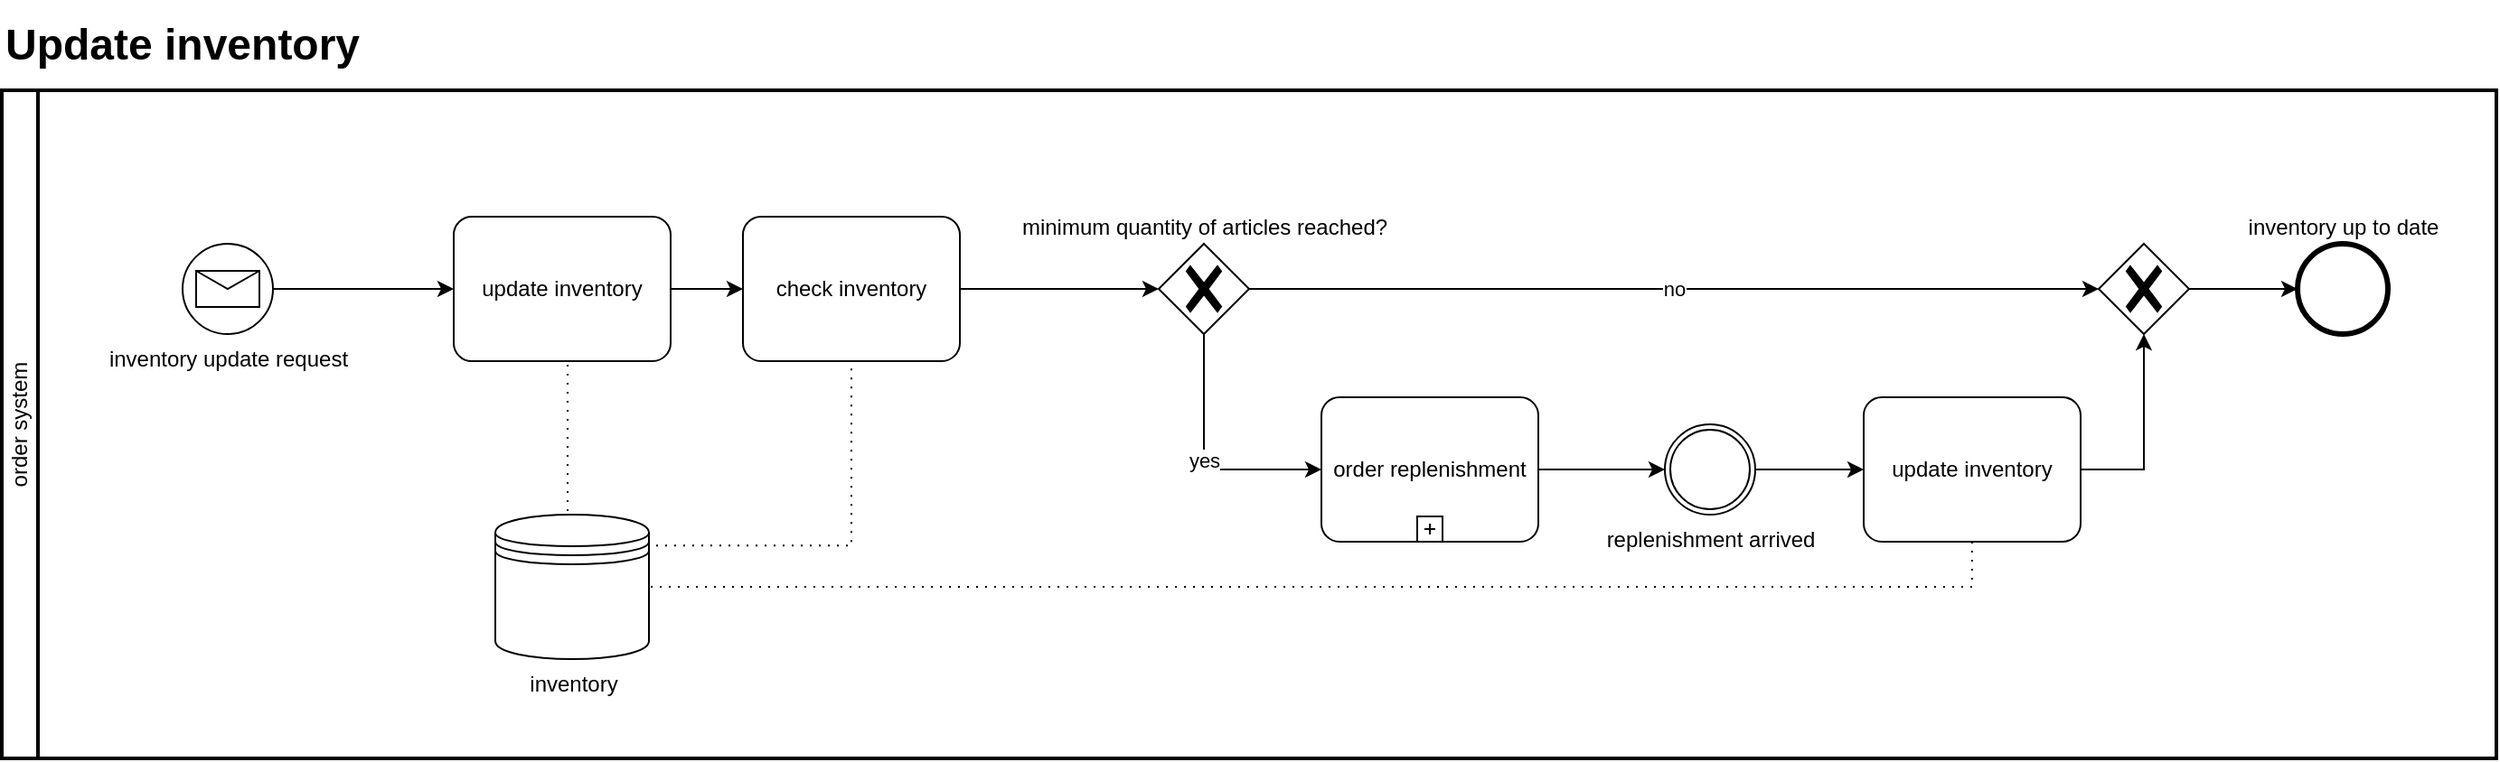 <mxfile version="23.1.5" type="device">
  <diagram name="Page-1" id="J4cpTlg6xXW0RjKDhTpE">
    <mxGraphModel dx="1313" dy="776" grid="1" gridSize="10" guides="1" tooltips="1" connect="1" arrows="1" fold="1" page="1" pageScale="1" pageWidth="827" pageHeight="1169" math="0" shadow="0">
      <root>
        <mxCell id="0" />
        <mxCell id="1" parent="0" />
        <mxCell id="53pIxfF-ds22HI0t3MvC-50" value="order system" style="swimlane;html=1;startSize=20;fontStyle=0;collapsible=0;horizontal=0;swimlaneLine=1;swimlaneFillColor=#ffffff;strokeWidth=2;whiteSpace=wrap;" parent="1" vertex="1">
          <mxGeometry x="40" y="90" width="1380" height="370" as="geometry" />
        </mxCell>
        <mxCell id="53pIxfF-ds22HI0t3MvC-51" value="order replenishment" style="points=[[0.25,0,0],[0.5,0,0],[0.75,0,0],[1,0.25,0],[1,0.5,0],[1,0.75,0],[0.75,1,0],[0.5,1,0],[0.25,1,0],[0,0.75,0],[0,0.5,0],[0,0.25,0]];shape=mxgraph.bpmn.task;whiteSpace=wrap;rectStyle=rounded;size=10;html=1;container=1;expand=0;collapsible=0;taskMarker=abstract;isLoopSub=1;" parent="53pIxfF-ds22HI0t3MvC-50" vertex="1">
          <mxGeometry x="730" y="170" width="120" height="80" as="geometry" />
        </mxCell>
        <mxCell id="53pIxfF-ds22HI0t3MvC-52" value="replenishment arrived" style="points=[[0.145,0.145,0],[0.5,0,0],[0.855,0.145,0],[1,0.5,0],[0.855,0.855,0],[0.5,1,0],[0.145,0.855,0],[0,0.5,0]];shape=mxgraph.bpmn.event;html=1;verticalLabelPosition=bottom;labelBackgroundColor=#ffffff;verticalAlign=top;align=center;perimeter=ellipsePerimeter;outlineConnect=0;aspect=fixed;outline=throwing;symbol=general;" parent="53pIxfF-ds22HI0t3MvC-50" vertex="1">
          <mxGeometry x="920" y="185" width="50" height="50" as="geometry" />
        </mxCell>
        <mxCell id="53pIxfF-ds22HI0t3MvC-53" style="edgeStyle=orthogonalEdgeStyle;rounded=0;orthogonalLoop=1;jettySize=auto;html=1;exitX=1;exitY=0.5;exitDx=0;exitDy=0;exitPerimeter=0;entryX=0;entryY=0.5;entryDx=0;entryDy=0;entryPerimeter=0;" parent="53pIxfF-ds22HI0t3MvC-50" source="53pIxfF-ds22HI0t3MvC-51" target="53pIxfF-ds22HI0t3MvC-52" edge="1">
          <mxGeometry relative="1" as="geometry" />
        </mxCell>
        <mxCell id="53pIxfF-ds22HI0t3MvC-54" value="update inventory" style="points=[[0.25,0,0],[0.5,0,0],[0.75,0,0],[1,0.25,0],[1,0.5,0],[1,0.75,0],[0.75,1,0],[0.5,1,0],[0.25,1,0],[0,0.75,0],[0,0.5,0],[0,0.25,0]];shape=mxgraph.bpmn.task;whiteSpace=wrap;rectStyle=rounded;size=10;html=1;container=1;expand=0;collapsible=0;taskMarker=abstract;" parent="53pIxfF-ds22HI0t3MvC-50" vertex="1">
          <mxGeometry x="1030" y="170" width="120" height="80" as="geometry" />
        </mxCell>
        <mxCell id="53pIxfF-ds22HI0t3MvC-55" style="edgeStyle=orthogonalEdgeStyle;rounded=0;orthogonalLoop=1;jettySize=auto;html=1;exitX=1;exitY=0.5;exitDx=0;exitDy=0;exitPerimeter=0;entryX=0;entryY=0.5;entryDx=0;entryDy=0;entryPerimeter=0;" parent="53pIxfF-ds22HI0t3MvC-50" source="53pIxfF-ds22HI0t3MvC-52" target="53pIxfF-ds22HI0t3MvC-54" edge="1">
          <mxGeometry relative="1" as="geometry" />
        </mxCell>
        <mxCell id="53pIxfF-ds22HI0t3MvC-56" value="inventory" style="shape=datastore;html=1;labelPosition=center;verticalLabelPosition=bottom;align=center;verticalAlign=top;" parent="53pIxfF-ds22HI0t3MvC-50" vertex="1">
          <mxGeometry x="273" y="235" width="85" height="80" as="geometry" />
        </mxCell>
        <mxCell id="53pIxfF-ds22HI0t3MvC-57" value="" style="edgeStyle=elbowEdgeStyle;fontSize=12;html=1;endFill=0;startFill=0;endSize=6;startSize=6;dashed=1;dashPattern=1 4;endArrow=none;startArrow=none;rounded=0;exitX=0.5;exitY=1;exitDx=0;exitDy=0;exitPerimeter=0;entryX=1;entryY=0.5;entryDx=0;entryDy=0;" parent="53pIxfF-ds22HI0t3MvC-50" source="53pIxfF-ds22HI0t3MvC-54" target="53pIxfF-ds22HI0t3MvC-56" edge="1">
          <mxGeometry width="160" relative="1" as="geometry">
            <mxPoint x="320" y="160" as="sourcePoint" />
            <mxPoint x="740" y="330" as="targetPoint" />
            <Array as="points">
              <mxPoint x="1090" y="270" />
            </Array>
          </mxGeometry>
        </mxCell>
        <mxCell id="53pIxfF-ds22HI0t3MvC-58" value="minimum quantity of articles reached?" style="points=[[0.25,0.25,0],[0.5,0,0],[0.75,0.25,0],[1,0.5,0],[0.75,0.75,0],[0.5,1,0],[0.25,0.75,0],[0,0.5,0]];shape=mxgraph.bpmn.gateway2;html=1;verticalLabelPosition=top;labelBackgroundColor=#ffffff;verticalAlign=bottom;align=center;perimeter=rhombusPerimeter;outlineConnect=0;outline=none;symbol=none;gwType=exclusive;labelPosition=center;" parent="53pIxfF-ds22HI0t3MvC-50" vertex="1">
          <mxGeometry x="640" y="85" width="50" height="50" as="geometry" />
        </mxCell>
        <mxCell id="53pIxfF-ds22HI0t3MvC-59" value="yes" style="edgeStyle=orthogonalEdgeStyle;rounded=0;orthogonalLoop=1;jettySize=auto;html=1;exitX=0.5;exitY=1;exitDx=0;exitDy=0;exitPerimeter=0;entryX=0;entryY=0.5;entryDx=0;entryDy=0;entryPerimeter=0;" parent="53pIxfF-ds22HI0t3MvC-50" source="53pIxfF-ds22HI0t3MvC-58" target="53pIxfF-ds22HI0t3MvC-51" edge="1">
          <mxGeometry relative="1" as="geometry" />
        </mxCell>
        <mxCell id="53pIxfF-ds22HI0t3MvC-60" value="check inventory" style="points=[[0.25,0,0],[0.5,0,0],[0.75,0,0],[1,0.25,0],[1,0.5,0],[1,0.75,0],[0.75,1,0],[0.5,1,0],[0.25,1,0],[0,0.75,0],[0,0.5,0],[0,0.25,0]];shape=mxgraph.bpmn.task;whiteSpace=wrap;rectStyle=rounded;size=10;html=1;container=1;expand=0;collapsible=0;taskMarker=abstract;" parent="53pIxfF-ds22HI0t3MvC-50" vertex="1">
          <mxGeometry x="410" y="70" width="120" height="80" as="geometry" />
        </mxCell>
        <mxCell id="53pIxfF-ds22HI0t3MvC-61" value="" style="edgeStyle=elbowEdgeStyle;fontSize=12;html=1;endFill=0;startFill=0;endSize=6;startSize=6;dashed=1;dashPattern=1 4;endArrow=none;startArrow=none;rounded=0;exitX=1.047;exitY=0.214;exitDx=0;exitDy=0;exitPerimeter=0;entryX=0.5;entryY=1;entryDx=0;entryDy=0;entryPerimeter=0;" parent="53pIxfF-ds22HI0t3MvC-50" source="53pIxfF-ds22HI0t3MvC-56" target="53pIxfF-ds22HI0t3MvC-60" edge="1">
          <mxGeometry width="160" relative="1" as="geometry">
            <mxPoint x="190" y="269" as="sourcePoint" />
            <mxPoint x="480" y="220" as="targetPoint" />
            <Array as="points">
              <mxPoint x="470" y="210" />
            </Array>
          </mxGeometry>
        </mxCell>
        <mxCell id="53pIxfF-ds22HI0t3MvC-62" style="edgeStyle=orthogonalEdgeStyle;rounded=0;orthogonalLoop=1;jettySize=auto;html=1;exitX=1;exitY=0.5;exitDx=0;exitDy=0;exitPerimeter=0;entryX=0;entryY=0.5;entryDx=0;entryDy=0;entryPerimeter=0;" parent="53pIxfF-ds22HI0t3MvC-50" source="53pIxfF-ds22HI0t3MvC-60" target="53pIxfF-ds22HI0t3MvC-58" edge="1">
          <mxGeometry relative="1" as="geometry" />
        </mxCell>
        <mxCell id="53pIxfF-ds22HI0t3MvC-63" value="" style="points=[[0.25,0.25,0],[0.5,0,0],[0.75,0.25,0],[1,0.5,0],[0.75,0.75,0],[0.5,1,0],[0.25,0.75,0],[0,0.5,0]];shape=mxgraph.bpmn.gateway2;html=1;verticalLabelPosition=bottom;labelBackgroundColor=#ffffff;verticalAlign=top;align=center;perimeter=rhombusPerimeter;outlineConnect=0;outline=none;symbol=none;gwType=exclusive;" parent="53pIxfF-ds22HI0t3MvC-50" vertex="1">
          <mxGeometry x="1160" y="85" width="50" height="50" as="geometry" />
        </mxCell>
        <mxCell id="53pIxfF-ds22HI0t3MvC-64" value="no" style="edgeStyle=orthogonalEdgeStyle;rounded=0;orthogonalLoop=1;jettySize=auto;html=1;exitX=1;exitY=0.5;exitDx=0;exitDy=0;exitPerimeter=0;entryX=0;entryY=0.5;entryDx=0;entryDy=0;entryPerimeter=0;" parent="53pIxfF-ds22HI0t3MvC-50" source="53pIxfF-ds22HI0t3MvC-58" target="53pIxfF-ds22HI0t3MvC-63" edge="1">
          <mxGeometry relative="1" as="geometry" />
        </mxCell>
        <mxCell id="53pIxfF-ds22HI0t3MvC-65" value="inventory up to date" style="points=[[0.145,0.145,0],[0.5,0,0],[0.855,0.145,0],[1,0.5,0],[0.855,0.855,0],[0.5,1,0],[0.145,0.855,0],[0,0.5,0]];shape=mxgraph.bpmn.event;html=1;verticalLabelPosition=top;labelBackgroundColor=#ffffff;verticalAlign=bottom;align=center;perimeter=ellipsePerimeter;outlineConnect=0;aspect=fixed;outline=end;symbol=terminate2;labelPosition=center;" parent="53pIxfF-ds22HI0t3MvC-50" vertex="1">
          <mxGeometry x="1270" y="85" width="50" height="50" as="geometry" />
        </mxCell>
        <mxCell id="53pIxfF-ds22HI0t3MvC-66" style="edgeStyle=orthogonalEdgeStyle;rounded=0;orthogonalLoop=1;jettySize=auto;html=1;exitX=1;exitY=0.5;exitDx=0;exitDy=0;exitPerimeter=0;entryX=0.5;entryY=1;entryDx=0;entryDy=0;entryPerimeter=0;" parent="53pIxfF-ds22HI0t3MvC-50" source="53pIxfF-ds22HI0t3MvC-54" target="53pIxfF-ds22HI0t3MvC-63" edge="1">
          <mxGeometry relative="1" as="geometry" />
        </mxCell>
        <mxCell id="53pIxfF-ds22HI0t3MvC-67" style="edgeStyle=orthogonalEdgeStyle;rounded=0;orthogonalLoop=1;jettySize=auto;html=1;exitX=1;exitY=0.5;exitDx=0;exitDy=0;exitPerimeter=0;entryX=0;entryY=0.5;entryDx=0;entryDy=0;entryPerimeter=0;" parent="53pIxfF-ds22HI0t3MvC-50" source="53pIxfF-ds22HI0t3MvC-63" target="53pIxfF-ds22HI0t3MvC-65" edge="1">
          <mxGeometry relative="1" as="geometry" />
        </mxCell>
        <mxCell id="53pIxfF-ds22HI0t3MvC-68" value="inventory update request" style="points=[[0.145,0.145,0],[0.5,0,0],[0.855,0.145,0],[1,0.5,0],[0.855,0.855,0],[0.5,1,0],[0.145,0.855,0],[0,0.5,0]];shape=mxgraph.bpmn.event;html=1;verticalLabelPosition=bottom;labelBackgroundColor=#ffffff;verticalAlign=top;align=center;perimeter=ellipsePerimeter;outlineConnect=0;aspect=fixed;outline=standard;symbol=message;" parent="1" vertex="1">
          <mxGeometry x="140" y="175" width="50" height="50" as="geometry" />
        </mxCell>
        <mxCell id="53pIxfF-ds22HI0t3MvC-69" value="update inventory" style="points=[[0.25,0,0],[0.5,0,0],[0.75,0,0],[1,0.25,0],[1,0.5,0],[1,0.75,0],[0.75,1,0],[0.5,1,0],[0.25,1,0],[0,0.75,0],[0,0.5,0],[0,0.25,0]];shape=mxgraph.bpmn.task;whiteSpace=wrap;rectStyle=rounded;size=10;html=1;container=1;expand=0;collapsible=0;taskMarker=abstract;" parent="1" vertex="1">
          <mxGeometry x="290" y="160" width="120" height="80" as="geometry" />
        </mxCell>
        <mxCell id="53pIxfF-ds22HI0t3MvC-70" style="edgeStyle=orthogonalEdgeStyle;rounded=0;orthogonalLoop=1;jettySize=auto;html=1;exitX=1;exitY=0.5;exitDx=0;exitDy=0;exitPerimeter=0;entryX=0;entryY=0.5;entryDx=0;entryDy=0;entryPerimeter=0;" parent="1" source="53pIxfF-ds22HI0t3MvC-68" target="53pIxfF-ds22HI0t3MvC-69" edge="1">
          <mxGeometry relative="1" as="geometry" />
        </mxCell>
        <mxCell id="53pIxfF-ds22HI0t3MvC-71" value="" style="edgeStyle=elbowEdgeStyle;fontSize=12;html=1;endFill=0;startFill=0;endSize=6;startSize=6;dashed=1;dashPattern=1 4;endArrow=none;startArrow=none;rounded=0;exitX=0.5;exitY=1;exitDx=0;exitDy=0;exitPerimeter=0;entryX=0.5;entryY=0;entryDx=0;entryDy=0;" parent="1" source="53pIxfF-ds22HI0t3MvC-69" target="53pIxfF-ds22HI0t3MvC-56" edge="1">
          <mxGeometry width="160" relative="1" as="geometry">
            <mxPoint x="690" y="390" as="sourcePoint" />
            <mxPoint x="850" y="390" as="targetPoint" />
          </mxGeometry>
        </mxCell>
        <mxCell id="53pIxfF-ds22HI0t3MvC-72" style="edgeStyle=orthogonalEdgeStyle;rounded=0;orthogonalLoop=1;jettySize=auto;html=1;exitX=1;exitY=0.5;exitDx=0;exitDy=0;exitPerimeter=0;entryX=0;entryY=0.5;entryDx=0;entryDy=0;entryPerimeter=0;" parent="1" source="53pIxfF-ds22HI0t3MvC-69" target="53pIxfF-ds22HI0t3MvC-60" edge="1">
          <mxGeometry relative="1" as="geometry" />
        </mxCell>
        <mxCell id="53pIxfF-ds22HI0t3MvC-73" value="Update inventory" style="text;html=1;align=left;verticalAlign=middle;whiteSpace=wrap;rounded=0;fontSize=24;fontStyle=1" parent="1" vertex="1">
          <mxGeometry x="40" y="40" width="360" height="50" as="geometry" />
        </mxCell>
      </root>
    </mxGraphModel>
  </diagram>
</mxfile>
